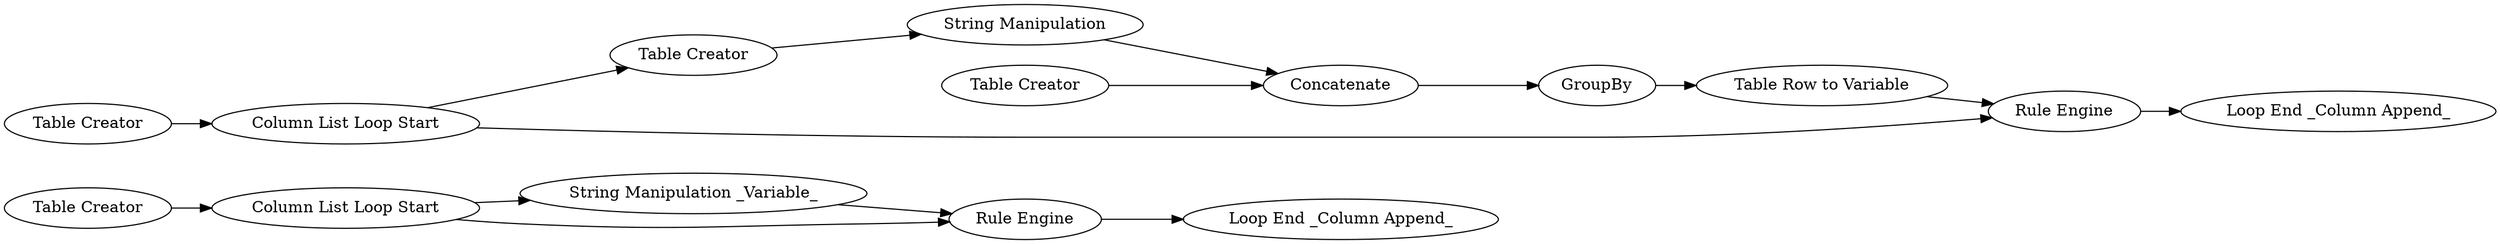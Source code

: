 digraph {
	"-531453693336804118_5" [label="String Manipulation _Variable_"]
	"-531453693336804118_7" [label="Rule Engine"]
	"-531453693336804118_8" [label="Loop End _Column Append_"]
	"-531453693336804118_9" [label="Column List Loop Start"]
	"-531453693336804118_10" [label="Table Creator"]
	"-531453693336804118_14" [label="String Manipulation"]
	"-531453693336804118_13" [label="Table Row to Variable"]
	"-531453693336804118_16" [label=Concatenate]
	"-531453693336804118_11" [label="Table Creator"]
	"-531453693336804118_3" [label="Loop End _Column Append_"]
	"-531453693336804118_12" [label=GroupBy]
	"-531453693336804118_2" [label="Column List Loop Start"]
	"-531453693336804118_4" [label="Rule Engine"]
	"-531453693336804118_15" [label="Table Creator"]
	"-531453693336804118_1" [label="Table Creator"]
	"-531453693336804118_9" -> "-531453693336804118_7"
	"-531453693336804118_16" -> "-531453693336804118_12"
	"-531453693336804118_15" -> "-531453693336804118_16"
	"-531453693336804118_10" -> "-531453693336804118_9"
	"-531453693336804118_14" -> "-531453693336804118_16"
	"-531453693336804118_2" -> "-531453693336804118_5"
	"-531453693336804118_1" -> "-531453693336804118_2"
	"-531453693336804118_4" -> "-531453693336804118_3"
	"-531453693336804118_7" -> "-531453693336804118_8"
	"-531453693336804118_12" -> "-531453693336804118_13"
	"-531453693336804118_13" -> "-531453693336804118_7"
	"-531453693336804118_2" -> "-531453693336804118_4"
	"-531453693336804118_5" -> "-531453693336804118_4"
	"-531453693336804118_11" -> "-531453693336804118_14"
	"-531453693336804118_9" -> "-531453693336804118_11"
	rankdir=LR
}
